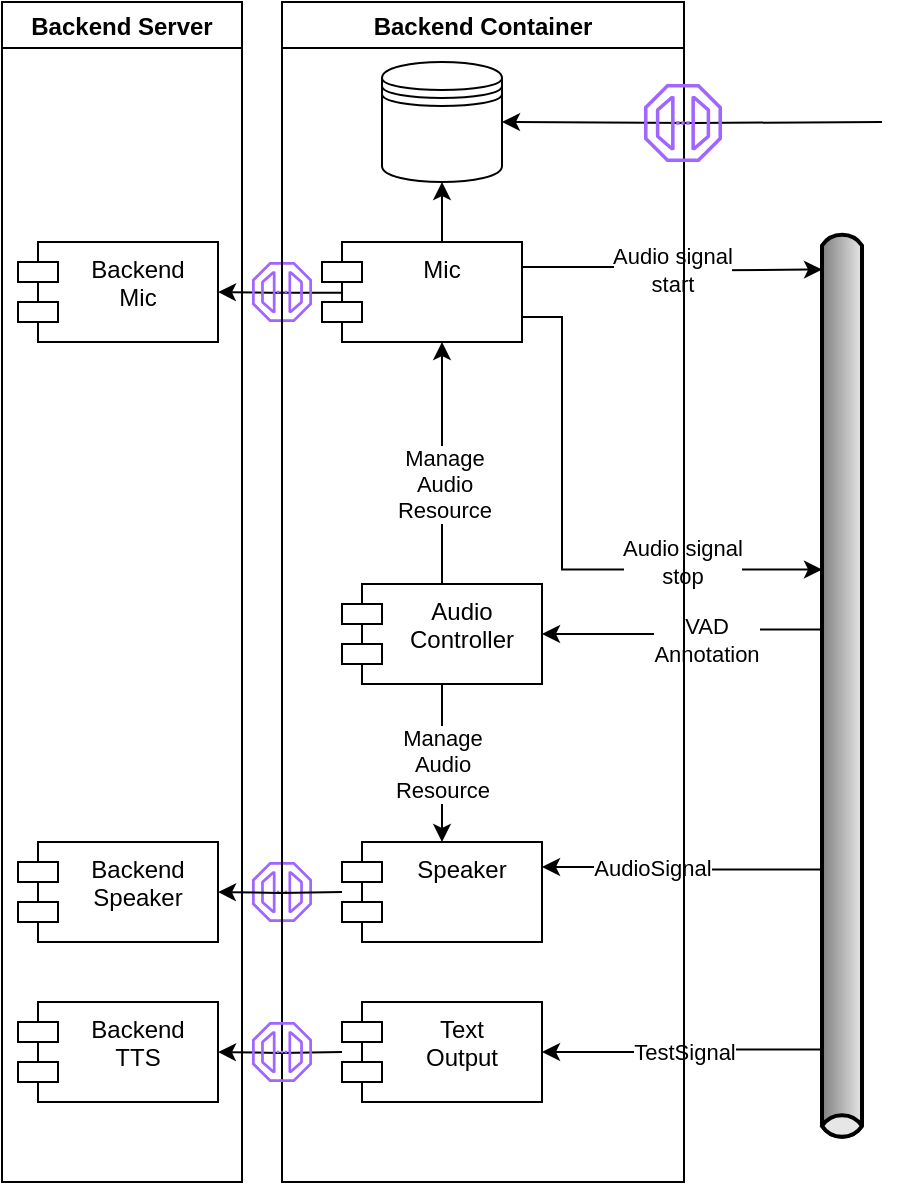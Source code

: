 <mxfile version="15.7.3" type="device"><diagram id="Zr7V08PuUnPLeEfGgtiN" name="Page-1"><mxGraphModel dx="1172" dy="686" grid="1" gridSize="10" guides="1" tooltips="1" connect="1" arrows="1" fold="1" page="1" pageScale="1" pageWidth="1169" pageHeight="827" math="0" shadow="0"><root><mxCell id="0"/><mxCell id="1" parent="0"/><mxCell id="j-qPLIsldFIht5pisLqD-39" value="" style="sketch=0;outlineConnect=0;fontColor=#232F3E;gradientColor=none;fillColor=#A166FF;strokeColor=none;dashed=0;verticalLabelPosition=bottom;verticalAlign=top;align=center;html=1;fontSize=12;fontStyle=0;aspect=fixed;pointerEvents=1;shape=mxgraph.aws4.endpoint;" parent="1" vertex="1"><mxGeometry x="145" y="440" width="30" height="30" as="geometry"/></mxCell><mxCell id="j-qPLIsldFIht5pisLqD-59" style="edgeStyle=orthogonalEdgeStyle;rounded=0;orthogonalLoop=1;jettySize=auto;html=1;exitX=0.105;exitY=0.507;exitDx=0;exitDy=0;entryX=1;entryY=0.5;entryDx=0;entryDy=0;exitPerimeter=0;" parent="1" source="j-qPLIsldFIht5pisLqD-2" target="j-qPLIsldFIht5pisLqD-1" edge="1"><mxGeometry relative="1" as="geometry"/></mxCell><mxCell id="j-qPLIsldFIht5pisLqD-31" value="Audio signal&lt;br&gt;start" style="edgeStyle=orthogonalEdgeStyle;rounded=0;orthogonalLoop=1;jettySize=auto;html=1;exitX=1;exitY=0.25;exitDx=0;exitDy=0;entryX=0;entryY=1;entryDx=80;entryDy=0;entryPerimeter=0;" parent="1" source="j-qPLIsldFIht5pisLqD-2" edge="1"><mxGeometry relative="1" as="geometry"><mxPoint x="430" y="143.75" as="targetPoint"/></mxGeometry></mxCell><mxCell id="j-qPLIsldFIht5pisLqD-34" style="edgeStyle=orthogonalEdgeStyle;rounded=0;orthogonalLoop=1;jettySize=auto;html=1;exitX=0.5;exitY=0;exitDx=0;exitDy=0;entryX=0.5;entryY=1;entryDx=0;entryDy=0;" parent="1" source="j-qPLIsldFIht5pisLqD-2" target="j-qPLIsldFIht5pisLqD-33" edge="1"><mxGeometry relative="1" as="geometry"/></mxCell><mxCell id="j-qPLIsldFIht5pisLqD-2" value="Mic&#10;" style="shape=module;align=left;spacingLeft=20;align=center;verticalAlign=top;" parent="1" vertex="1"><mxGeometry x="180" y="130" width="100" height="50" as="geometry"/></mxCell><mxCell id="j-qPLIsldFIht5pisLqD-10" value="" style="sketch=0;outlineConnect=0;fontColor=#232F3E;gradientColor=none;fillColor=#A166FF;strokeColor=none;dashed=0;verticalLabelPosition=bottom;verticalAlign=top;align=center;html=1;fontSize=12;fontStyle=0;aspect=fixed;pointerEvents=1;shape=mxgraph.aws4.endpoint;" parent="1" vertex="1"><mxGeometry x="145" y="140" width="30" height="30" as="geometry"/></mxCell><mxCell id="j-qPLIsldFIht5pisLqD-52" style="edgeStyle=orthogonalEdgeStyle;rounded=0;orthogonalLoop=1;jettySize=auto;html=1;exitX=0;exitY=1;exitDx=320;exitDy=0;exitPerimeter=0;entryX=1;entryY=0.25;entryDx=0;entryDy=0;" parent="1" source="j-qPLIsldFIht5pisLqD-11" target="j-qPLIsldFIht5pisLqD-37" edge="1"><mxGeometry relative="1" as="geometry"/></mxCell><mxCell id="j-qPLIsldFIht5pisLqD-53" value="AudioSignal" style="edgeLabel;html=1;align=center;verticalAlign=middle;resizable=0;points=[];" parent="j-qPLIsldFIht5pisLqD-52" vertex="1" connectable="0"><mxGeometry x="0.227" relative="1" as="geometry"><mxPoint as="offset"/></mxGeometry></mxCell><mxCell id="IQYZgjs5UXHC-Fw81LM5-16" style="edgeStyle=orthogonalEdgeStyle;rounded=0;orthogonalLoop=1;jettySize=auto;html=1;exitX=0;exitY=1;exitDx=410;exitDy=0;exitPerimeter=0;entryX=1;entryY=0.5;entryDx=0;entryDy=0;" edge="1" parent="1" source="j-qPLIsldFIht5pisLqD-11" target="IQYZgjs5UXHC-Fw81LM5-4"><mxGeometry relative="1" as="geometry"/></mxCell><mxCell id="IQYZgjs5UXHC-Fw81LM5-17" value="TestSignal" style="edgeLabel;html=1;align=center;verticalAlign=middle;resizable=0;points=[];" vertex="1" connectable="0" parent="IQYZgjs5UXHC-Fw81LM5-16"><mxGeometry x="-0.122" y="-2" relative="1" as="geometry"><mxPoint x="-7" y="3" as="offset"/></mxGeometry></mxCell><mxCell id="j-qPLIsldFIht5pisLqD-11" value="" style="strokeWidth=2;strokeColor=#000000;dashed=0;align=center;html=1;fontSize=8;shape=mxgraph.eip.messageChannel;rotation=90;" parent="1" vertex="1"><mxGeometry x="211.88" y="341.88" width="456.25" height="20" as="geometry"/></mxCell><mxCell id="j-qPLIsldFIht5pisLqD-32" value="Audio signal&lt;br&gt;stop" style="edgeStyle=orthogonalEdgeStyle;rounded=0;orthogonalLoop=1;jettySize=auto;html=1;exitX=1;exitY=0.75;exitDx=0;exitDy=0;entryX=0;entryY=1;entryDx=170;entryDy=0;entryPerimeter=0;" parent="1" source="j-qPLIsldFIht5pisLqD-2" target="j-qPLIsldFIht5pisLqD-11" edge="1"><mxGeometry x="0.493" y="4" relative="1" as="geometry"><mxPoint x="430" y="168" as="targetPoint"/><mxPoint x="350" y="152.5" as="sourcePoint"/><Array as="points"><mxPoint x="300" y="168"/><mxPoint x="300" y="294"/></Array><mxPoint as="offset"/></mxGeometry></mxCell><mxCell id="j-qPLIsldFIht5pisLqD-60" style="edgeStyle=orthogonalEdgeStyle;rounded=0;orthogonalLoop=1;jettySize=auto;html=1;" parent="1" target="j-qPLIsldFIht5pisLqD-40" edge="1"><mxGeometry relative="1" as="geometry"><mxPoint x="190" y="455" as="sourcePoint"/><mxPoint x="190" y="455" as="targetPoint"/></mxGeometry></mxCell><mxCell id="j-qPLIsldFIht5pisLqD-40" value="Backend&#10;Speaker" style="shape=module;align=left;spacingLeft=20;align=center;verticalAlign=top;" parent="1" vertex="1"><mxGeometry x="28" y="430" width="100" height="50" as="geometry"/></mxCell><mxCell id="j-qPLIsldFIht5pisLqD-61" value="Backend Server" style="swimlane;" parent="1" vertex="1"><mxGeometry x="20" y="10" width="120" height="590" as="geometry"/></mxCell><mxCell id="j-qPLIsldFIht5pisLqD-1" value="Backend&#10;Mic" style="shape=module;align=left;spacingLeft=20;align=center;verticalAlign=top;" parent="j-qPLIsldFIht5pisLqD-61" vertex="1"><mxGeometry x="8" y="120" width="100" height="50" as="geometry"/></mxCell><mxCell id="IQYZgjs5UXHC-Fw81LM5-3" value="Backend&#10;TTS" style="shape=module;align=left;spacingLeft=20;align=center;verticalAlign=top;" vertex="1" parent="j-qPLIsldFIht5pisLqD-61"><mxGeometry x="8" y="500" width="100" height="50" as="geometry"/></mxCell><mxCell id="iSaLiZYjbmYRpGfgyJRL-2" style="edgeStyle=orthogonalEdgeStyle;rounded=0;orthogonalLoop=1;jettySize=auto;html=1;entryX=1;entryY=0.5;entryDx=0;entryDy=0;exitX=0;exitY=1;exitDx=200;exitDy=0;exitPerimeter=0;" parent="1" source="j-qPLIsldFIht5pisLqD-11" target="iSaLiZYjbmYRpGfgyJRL-1" edge="1"><mxGeometry relative="1" as="geometry"><mxPoint x="460" y="183.75" as="targetPoint"/><mxPoint x="430" y="345" as="sourcePoint"/></mxGeometry></mxCell><mxCell id="iSaLiZYjbmYRpGfgyJRL-3" value="VAD&lt;br&gt;Annotation" style="edgeLabel;html=1;align=center;verticalAlign=middle;resizable=0;points=[];" parent="iSaLiZYjbmYRpGfgyJRL-2" vertex="1" connectable="0"><mxGeometry x="-0.311" relative="1" as="geometry"><mxPoint x="-9" y="5" as="offset"/></mxGeometry></mxCell><mxCell id="iSaLiZYjbmYRpGfgyJRL-4" style="edgeStyle=orthogonalEdgeStyle;rounded=0;orthogonalLoop=1;jettySize=auto;html=1;exitX=0.5;exitY=0;exitDx=0;exitDy=0;" parent="1" source="iSaLiZYjbmYRpGfgyJRL-1" edge="1"><mxGeometry relative="1" as="geometry"><mxPoint x="240" y="180" as="targetPoint"/></mxGeometry></mxCell><mxCell id="iSaLiZYjbmYRpGfgyJRL-6" value="Manage&lt;br&gt;Audio&lt;br&gt;Resource" style="edgeLabel;html=1;align=center;verticalAlign=middle;resizable=0;points=[];" parent="iSaLiZYjbmYRpGfgyJRL-4" vertex="1" connectable="0"><mxGeometry x="-0.171" y="-1" relative="1" as="geometry"><mxPoint as="offset"/></mxGeometry></mxCell><mxCell id="IQYZgjs5UXHC-Fw81LM5-13" style="edgeStyle=orthogonalEdgeStyle;rounded=0;orthogonalLoop=1;jettySize=auto;html=1;entryX=1;entryY=0.5;entryDx=0;entryDy=0;" edge="1" parent="1" target="IQYZgjs5UXHC-Fw81LM5-3"><mxGeometry relative="1" as="geometry"><mxPoint x="190" y="535" as="sourcePoint"/></mxGeometry></mxCell><mxCell id="j-qPLIsldFIht5pisLqD-56" value="Backend Container" style="swimlane;" parent="1" vertex="1"><mxGeometry x="160" y="10" width="201" height="590" as="geometry"/></mxCell><mxCell id="j-qPLIsldFIht5pisLqD-33" value="" style="shape=datastore;whiteSpace=wrap;html=1;" parent="j-qPLIsldFIht5pisLqD-56" vertex="1"><mxGeometry x="50" y="30" width="60" height="60" as="geometry"/></mxCell><mxCell id="IQYZgjs5UXHC-Fw81LM5-2" value="" style="edgeStyle=orthogonalEdgeStyle;rounded=0;orthogonalLoop=1;jettySize=auto;html=1;" edge="1" parent="j-qPLIsldFIht5pisLqD-56" target="j-qPLIsldFIht5pisLqD-33"><mxGeometry relative="1" as="geometry"><mxPoint x="300" y="60" as="sourcePoint"/></mxGeometry></mxCell><mxCell id="j-qPLIsldFIht5pisLqD-57" value="" style="sketch=0;outlineConnect=0;fontColor=#232F3E;gradientColor=none;fillColor=#A166FF;strokeColor=none;dashed=0;verticalLabelPosition=bottom;verticalAlign=top;align=center;html=1;fontSize=12;fontStyle=0;aspect=fixed;pointerEvents=1;shape=mxgraph.aws4.endpoint;" parent="j-qPLIsldFIht5pisLqD-56" vertex="1"><mxGeometry x="181" y="41" width="39" height="39" as="geometry"/></mxCell><mxCell id="iSaLiZYjbmYRpGfgyJRL-5" value="Manage&lt;br&gt;Audio&lt;br&gt;Resource" style="edgeStyle=orthogonalEdgeStyle;rounded=0;orthogonalLoop=1;jettySize=auto;html=1;exitX=0.5;exitY=1;exitDx=0;exitDy=0;entryX=0.5;entryY=0;entryDx=0;entryDy=0;" parent="j-qPLIsldFIht5pisLqD-56" source="iSaLiZYjbmYRpGfgyJRL-1" target="j-qPLIsldFIht5pisLqD-37" edge="1"><mxGeometry relative="1" as="geometry"/></mxCell><mxCell id="iSaLiZYjbmYRpGfgyJRL-1" value="Audio&#10;Controller" style="shape=module;align=left;spacingLeft=20;align=center;verticalAlign=top;" parent="j-qPLIsldFIht5pisLqD-56" vertex="1"><mxGeometry x="30" y="291" width="100" height="50" as="geometry"/></mxCell><mxCell id="j-qPLIsldFIht5pisLqD-37" value="Speaker" style="shape=module;align=left;spacingLeft=20;align=center;verticalAlign=top;" parent="j-qPLIsldFIht5pisLqD-56" vertex="1"><mxGeometry x="30" y="420" width="100" height="50" as="geometry"/></mxCell><mxCell id="IQYZgjs5UXHC-Fw81LM5-4" value="Text&#10;Output" style="shape=module;align=left;spacingLeft=20;align=center;verticalAlign=top;" vertex="1" parent="j-qPLIsldFIht5pisLqD-56"><mxGeometry x="30" y="500" width="100" height="50" as="geometry"/></mxCell><mxCell id="IQYZgjs5UXHC-Fw81LM5-9" value="" style="sketch=0;outlineConnect=0;fontColor=#232F3E;gradientColor=none;fillColor=#A166FF;strokeColor=none;dashed=0;verticalLabelPosition=bottom;verticalAlign=top;align=center;html=1;fontSize=12;fontStyle=0;aspect=fixed;pointerEvents=1;shape=mxgraph.aws4.endpoint;" vertex="1" parent="j-qPLIsldFIht5pisLqD-56"><mxGeometry x="-15" y="510" width="30" height="30" as="geometry"/></mxCell></root></mxGraphModel></diagram></mxfile>